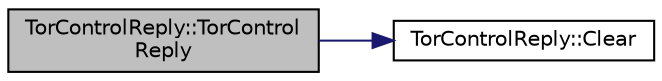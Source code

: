 digraph "TorControlReply::TorControlReply"
{
  edge [fontname="Helvetica",fontsize="10",labelfontname="Helvetica",labelfontsize="10"];
  node [fontname="Helvetica",fontsize="10",shape=record];
  rankdir="LR";
  Node0 [label="TorControlReply::TorControl\lReply",height=0.2,width=0.4,color="black", fillcolor="grey75", style="filled", fontcolor="black"];
  Node0 -> Node1 [color="midnightblue",fontsize="10",style="solid",fontname="Helvetica"];
  Node1 [label="TorControlReply::Clear",height=0.2,width=0.4,color="black", fillcolor="white", style="filled",URL="$d7/dea/class_tor_control_reply.html#a94cbd96ffa94322e84ea47daa8ca62bb"];
}
